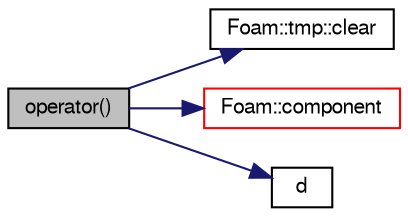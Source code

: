 digraph "operator()"
{
  bgcolor="transparent";
  edge [fontname="FreeSans",fontsize="10",labelfontname="FreeSans",labelfontsize="10"];
  node [fontname="FreeSans",fontsize="10",shape=record];
  rankdir="LR";
  Node2161 [label="operator()",height=0.2,width=0.4,color="black", fillcolor="grey75", style="filled", fontcolor="black"];
  Node2161 -> Node2162 [color="midnightblue",fontsize="10",style="solid",fontname="FreeSans"];
  Node2162 [label="Foam::tmp::clear",height=0.2,width=0.4,color="black",URL="$a25962.html#adf1d9633e64d0de6a36e0af17ccd8163",tooltip="If object pointer points to valid object: "];
  Node2161 -> Node2163 [color="midnightblue",fontsize="10",style="solid",fontname="FreeSans"];
  Node2163 [label="Foam::component",height=0.2,width=0.4,color="red",URL="$a21124.html#a38788135ad21a6daaf3af2a761b33508"];
  Node2161 -> Node2165 [color="midnightblue",fontsize="10",style="solid",fontname="FreeSans"];
  Node2165 [label="d",height=0.2,width=0.4,color="black",URL="$a38951.html#aa182a9055736468dd160f12649a01fd1"];
}
